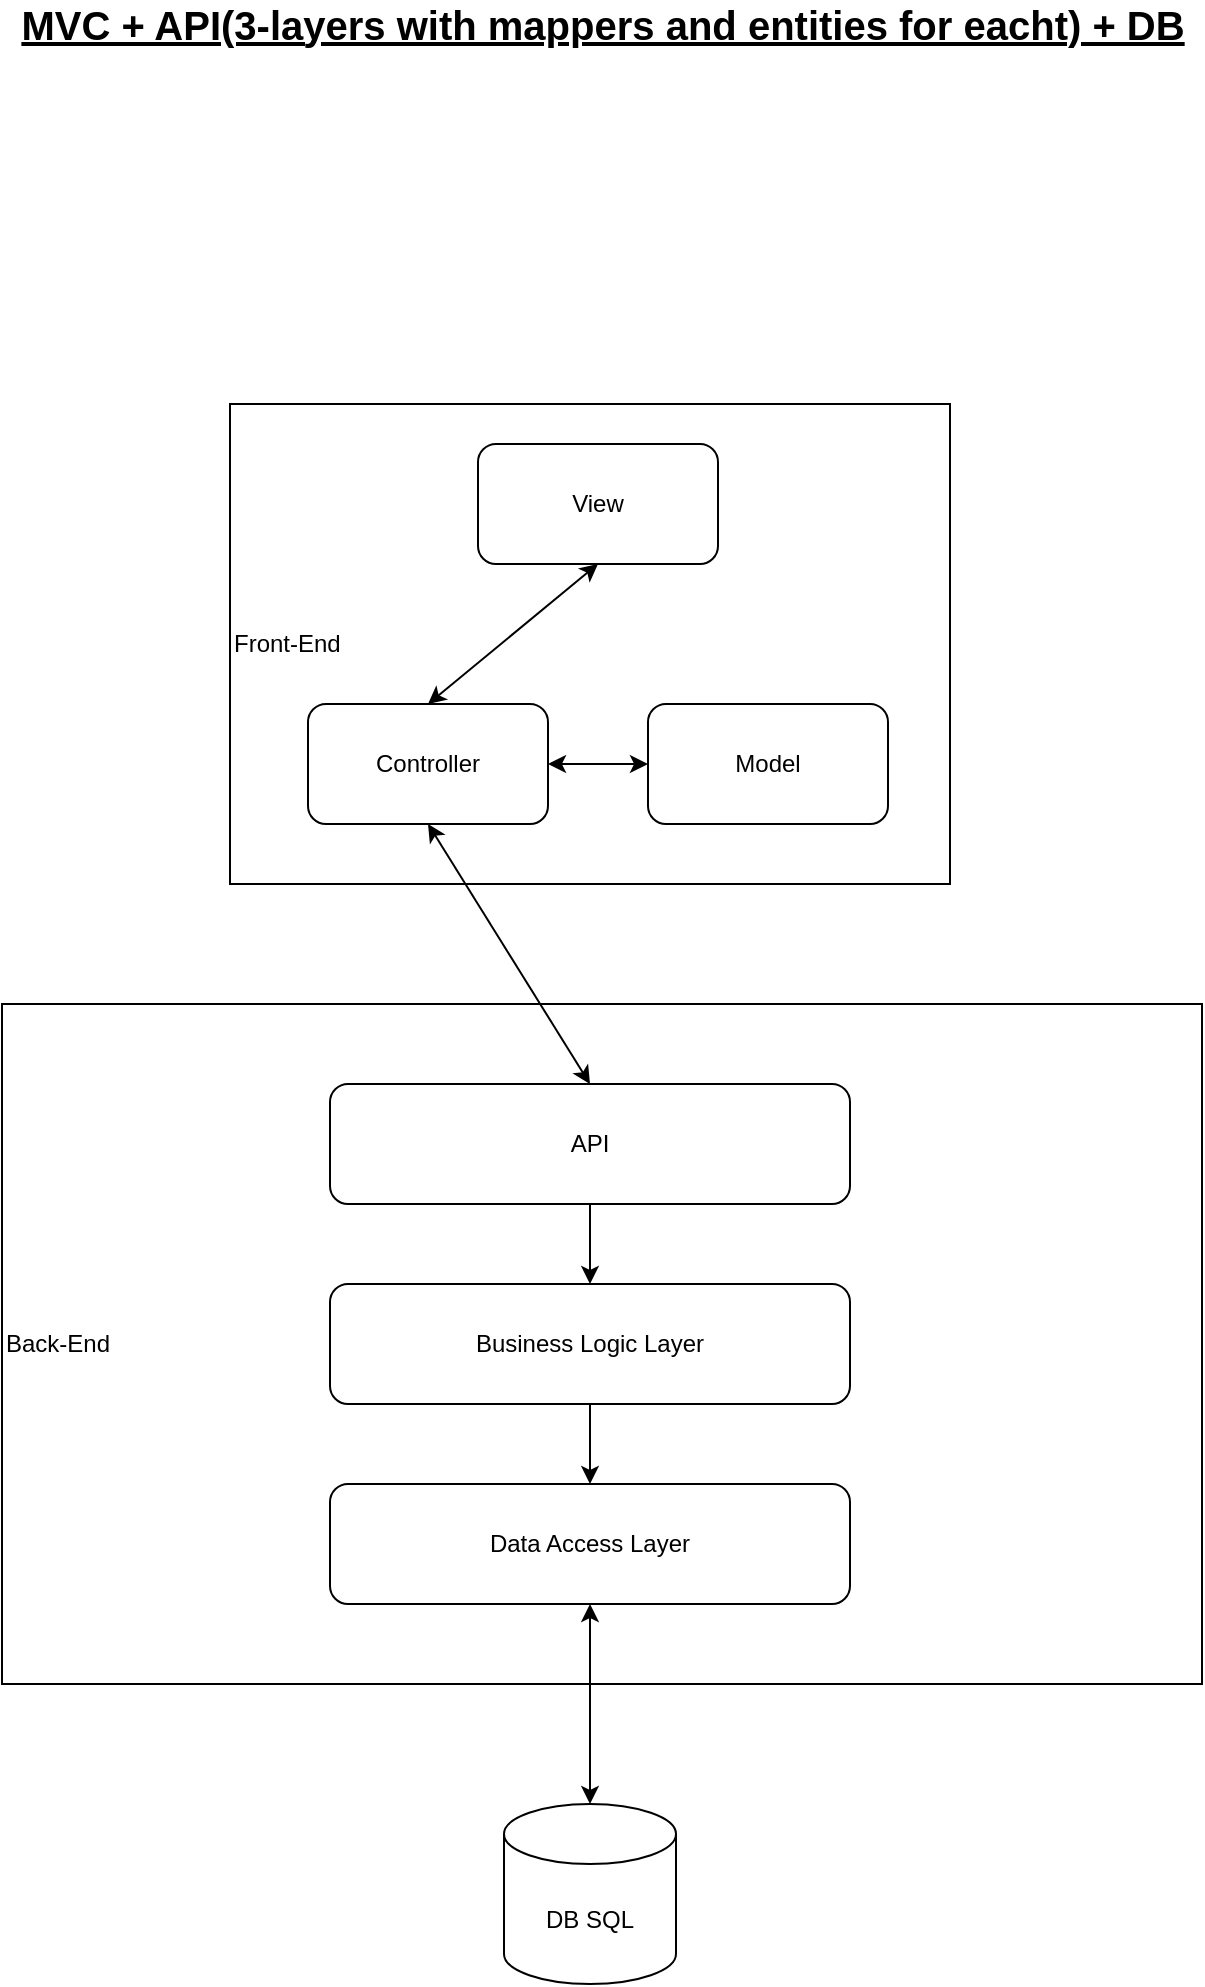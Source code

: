 <mxfile>
    <diagram id="BC28_1BbqaRzfFvGka1S" name="Page-1">
        <mxGraphModel dx="1374" dy="790" grid="1" gridSize="10" guides="1" tooltips="1" connect="1" arrows="1" fold="1" page="1" pageScale="1" pageWidth="827" pageHeight="1169" math="0" shadow="0">
            <root>
                <mxCell id="0"/>
                <mxCell id="1" parent="0"/>
                <mxCell id="6" value="Back-End" style="rounded=0;whiteSpace=wrap;html=1;fillColor=none;align=left;" parent="1" vertex="1">
                    <mxGeometry x="120" y="550" width="600" height="340" as="geometry"/>
                </mxCell>
                <mxCell id="2" value="DB SQL" style="shape=cylinder3;whiteSpace=wrap;html=1;boundedLbl=1;backgroundOutline=1;size=15;" parent="1" vertex="1">
                    <mxGeometry x="371" y="950" width="86" height="90" as="geometry"/>
                </mxCell>
                <mxCell id="10" value="Front-End" style="rounded=0;whiteSpace=wrap;html=1;fillColor=none;align=left;" parent="1" vertex="1">
                    <mxGeometry x="234" y="250" width="360" height="240" as="geometry"/>
                </mxCell>
                <mxCell id="3" value="Data Access Layer" style="rounded=1;whiteSpace=wrap;html=1;" parent="1" vertex="1">
                    <mxGeometry x="284" y="790" width="260" height="60" as="geometry"/>
                </mxCell>
                <mxCell id="4" value="Business Logic Layer" style="rounded=1;whiteSpace=wrap;html=1;" parent="1" vertex="1">
                    <mxGeometry x="284" y="690" width="260" height="60" as="geometry"/>
                </mxCell>
                <mxCell id="5" value="API" style="rounded=1;whiteSpace=wrap;html=1;" parent="1" vertex="1">
                    <mxGeometry x="284" y="590" width="260" height="60" as="geometry"/>
                </mxCell>
                <mxCell id="7" value="Controller" style="rounded=1;whiteSpace=wrap;html=1;fillColor=none;" parent="1" vertex="1">
                    <mxGeometry x="273" y="400" width="120" height="60" as="geometry"/>
                </mxCell>
                <mxCell id="8" value="Model" style="rounded=1;whiteSpace=wrap;html=1;fillColor=none;" parent="1" vertex="1">
                    <mxGeometry x="443" y="400" width="120" height="60" as="geometry"/>
                </mxCell>
                <mxCell id="9" value="View" style="rounded=1;whiteSpace=wrap;html=1;fillColor=none;" parent="1" vertex="1">
                    <mxGeometry x="358" y="270" width="120" height="60" as="geometry"/>
                </mxCell>
                <mxCell id="16" value="" style="endArrow=classic;html=1;entryX=0.5;entryY=0;entryDx=0;entryDy=0;exitX=0.5;exitY=1;exitDx=0;exitDy=0;" parent="1" source="5" target="4" edge="1">
                    <mxGeometry width="50" height="50" relative="1" as="geometry">
                        <mxPoint x="390" y="600" as="sourcePoint"/>
                        <mxPoint x="440" y="550" as="targetPoint"/>
                    </mxGeometry>
                </mxCell>
                <mxCell id="17" value="" style="endArrow=classic;html=1;entryX=0.5;entryY=0;entryDx=0;entryDy=0;exitX=0.5;exitY=1;exitDx=0;exitDy=0;" parent="1" source="4" target="3" edge="1">
                    <mxGeometry width="50" height="50" relative="1" as="geometry">
                        <mxPoint x="390" y="600" as="sourcePoint"/>
                        <mxPoint x="440" y="550" as="targetPoint"/>
                    </mxGeometry>
                </mxCell>
                <mxCell id="18" value="" style="endArrow=classic;startArrow=classic;html=1;entryX=0.5;entryY=1;entryDx=0;entryDy=0;" parent="1" source="2" target="3" edge="1">
                    <mxGeometry width="50" height="50" relative="1" as="geometry">
                        <mxPoint x="390" y="760" as="sourcePoint"/>
                        <mxPoint x="440" y="710" as="targetPoint"/>
                    </mxGeometry>
                </mxCell>
                <mxCell id="20" value="" style="endArrow=classic;startArrow=classic;html=1;entryX=0.5;entryY=1;entryDx=0;entryDy=0;exitX=0.5;exitY=0;exitDx=0;exitDy=0;" parent="1" source="7" target="9" edge="1">
                    <mxGeometry width="50" height="50" relative="1" as="geometry">
                        <mxPoint x="390" y="600" as="sourcePoint"/>
                        <mxPoint x="440" y="550" as="targetPoint"/>
                    </mxGeometry>
                </mxCell>
                <mxCell id="21" value="" style="endArrow=classic;startArrow=classic;html=1;entryX=0;entryY=0.5;entryDx=0;entryDy=0;exitX=1;exitY=0.5;exitDx=0;exitDy=0;" parent="1" source="7" target="8" edge="1">
                    <mxGeometry width="50" height="50" relative="1" as="geometry">
                        <mxPoint x="390" y="600" as="sourcePoint"/>
                        <mxPoint x="440" y="550" as="targetPoint"/>
                    </mxGeometry>
                </mxCell>
                <mxCell id="22" value="" style="endArrow=classic;startArrow=classic;html=1;entryX=0.5;entryY=1;entryDx=0;entryDy=0;exitX=0.5;exitY=0;exitDx=0;exitDy=0;" parent="1" source="5" target="7" edge="1">
                    <mxGeometry width="50" height="50" relative="1" as="geometry">
                        <mxPoint x="390" y="600" as="sourcePoint"/>
                        <mxPoint x="440" y="550" as="targetPoint"/>
                    </mxGeometry>
                </mxCell>
                <mxCell id="24" value="&lt;font style=&quot;font-size: 20px&quot;&gt;&lt;b&gt;&lt;u&gt;MVC + API(3-layers with mappers and entities for eacht) + DB&lt;/u&gt;&lt;/b&gt;&lt;/font&gt;" style="text;html=1;align=center;verticalAlign=middle;resizable=0;points=[];autosize=1;strokeColor=none;fillColor=none;" vertex="1" parent="1">
                    <mxGeometry x="120" y="50" width="600" height="20" as="geometry"/>
                </mxCell>
            </root>
        </mxGraphModel>
    </diagram>
</mxfile>